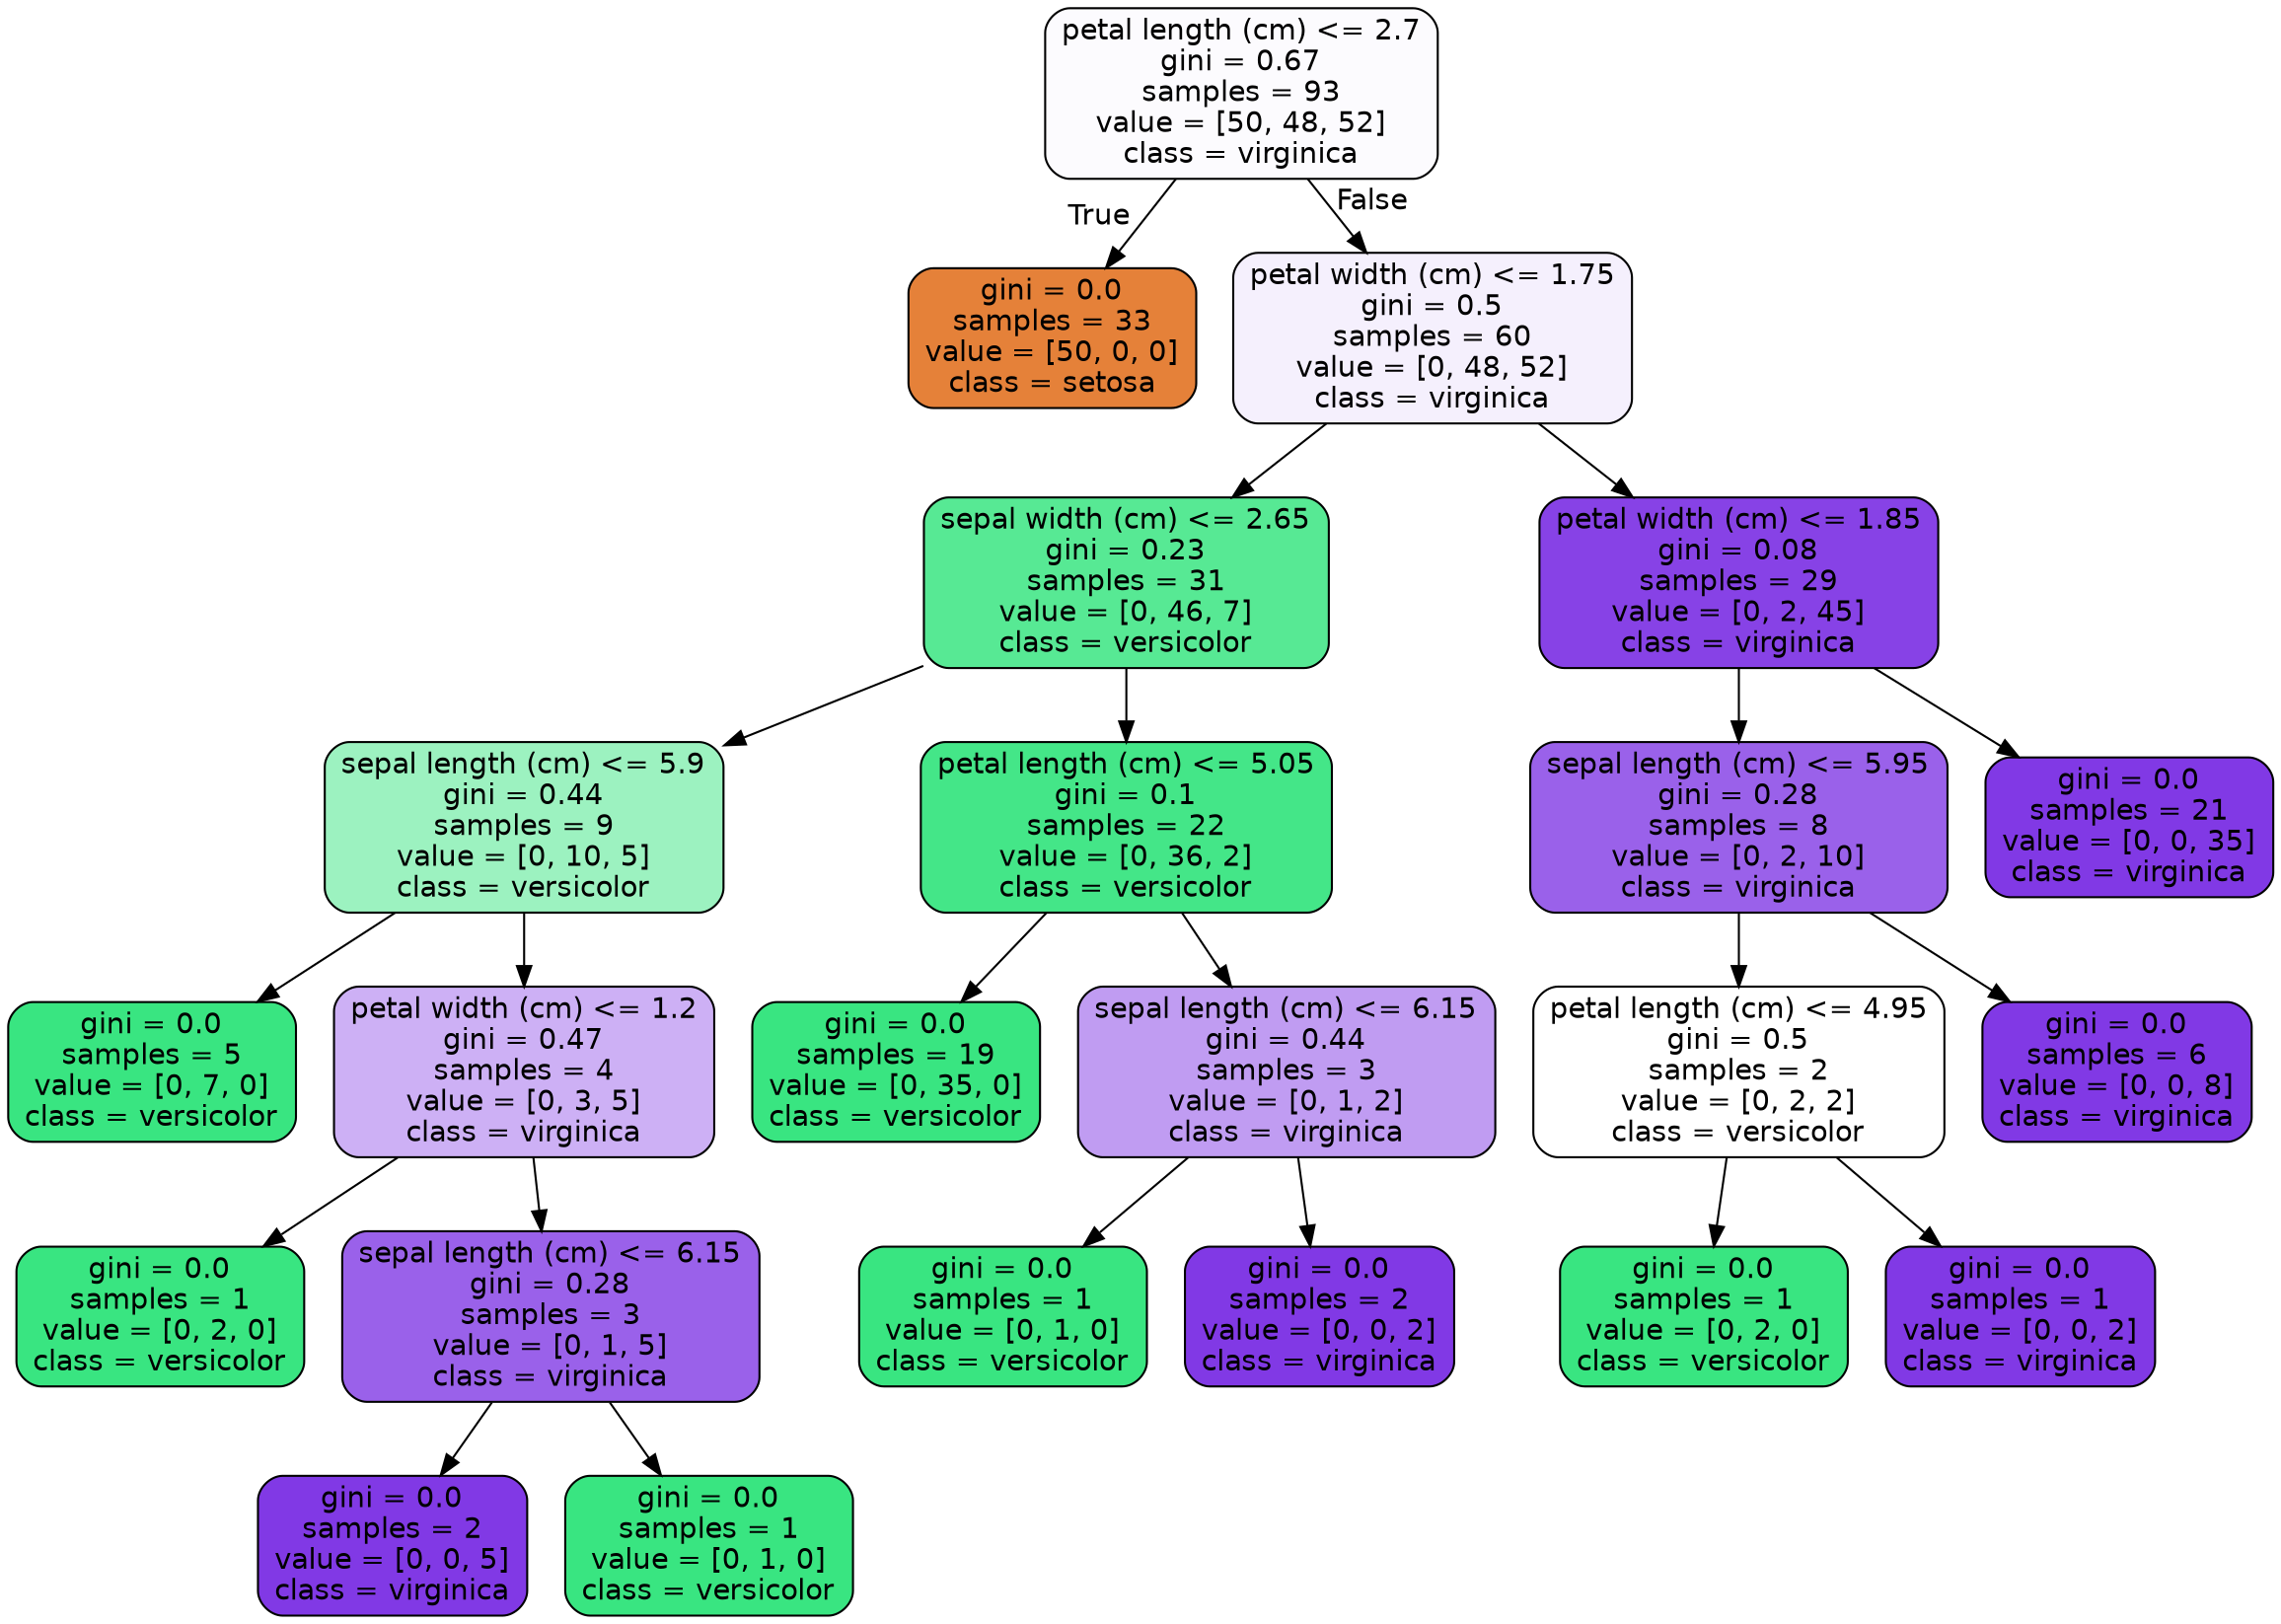 digraph Tree {
node [shape=box, style="filled, rounded", color="black", fontname="helvetica"] ;
edge [fontname="helvetica"] ;
0 [label="petal length (cm) <= 2.7\ngini = 0.67\nsamples = 93\nvalue = [50, 48, 52]\nclass = virginica", fillcolor="#fcfbfe"] ;
1 [label="gini = 0.0\nsamples = 33\nvalue = [50, 0, 0]\nclass = setosa", fillcolor="#e58139"] ;
0 -> 1 [labeldistance=2.5, labelangle=45, headlabel="True"] ;
2 [label="petal width (cm) <= 1.75\ngini = 0.5\nsamples = 60\nvalue = [0, 48, 52]\nclass = virginica", fillcolor="#f5f0fd"] ;
0 -> 2 [labeldistance=2.5, labelangle=-45, headlabel="False"] ;
3 [label="sepal width (cm) <= 2.65\ngini = 0.23\nsamples = 31\nvalue = [0, 46, 7]\nclass = versicolor", fillcolor="#57e994"] ;
2 -> 3 ;
4 [label="sepal length (cm) <= 5.9\ngini = 0.44\nsamples = 9\nvalue = [0, 10, 5]\nclass = versicolor", fillcolor="#9cf2c0"] ;
3 -> 4 ;
5 [label="gini = 0.0\nsamples = 5\nvalue = [0, 7, 0]\nclass = versicolor", fillcolor="#39e581"] ;
4 -> 5 ;
6 [label="petal width (cm) <= 1.2\ngini = 0.47\nsamples = 4\nvalue = [0, 3, 5]\nclass = virginica", fillcolor="#cdb0f5"] ;
4 -> 6 ;
7 [label="gini = 0.0\nsamples = 1\nvalue = [0, 2, 0]\nclass = versicolor", fillcolor="#39e581"] ;
6 -> 7 ;
8 [label="sepal length (cm) <= 6.15\ngini = 0.28\nsamples = 3\nvalue = [0, 1, 5]\nclass = virginica", fillcolor="#9a61ea"] ;
6 -> 8 ;
9 [label="gini = 0.0\nsamples = 2\nvalue = [0, 0, 5]\nclass = virginica", fillcolor="#8139e5"] ;
8 -> 9 ;
10 [label="gini = 0.0\nsamples = 1\nvalue = [0, 1, 0]\nclass = versicolor", fillcolor="#39e581"] ;
8 -> 10 ;
11 [label="petal length (cm) <= 5.05\ngini = 0.1\nsamples = 22\nvalue = [0, 36, 2]\nclass = versicolor", fillcolor="#44e688"] ;
3 -> 11 ;
12 [label="gini = 0.0\nsamples = 19\nvalue = [0, 35, 0]\nclass = versicolor", fillcolor="#39e581"] ;
11 -> 12 ;
13 [label="sepal length (cm) <= 6.15\ngini = 0.44\nsamples = 3\nvalue = [0, 1, 2]\nclass = virginica", fillcolor="#c09cf2"] ;
11 -> 13 ;
14 [label="gini = 0.0\nsamples = 1\nvalue = [0, 1, 0]\nclass = versicolor", fillcolor="#39e581"] ;
13 -> 14 ;
15 [label="gini = 0.0\nsamples = 2\nvalue = [0, 0, 2]\nclass = virginica", fillcolor="#8139e5"] ;
13 -> 15 ;
16 [label="petal width (cm) <= 1.85\ngini = 0.08\nsamples = 29\nvalue = [0, 2, 45]\nclass = virginica", fillcolor="#8742e6"] ;
2 -> 16 ;
17 [label="sepal length (cm) <= 5.95\ngini = 0.28\nsamples = 8\nvalue = [0, 2, 10]\nclass = virginica", fillcolor="#9a61ea"] ;
16 -> 17 ;
18 [label="petal length (cm) <= 4.95\ngini = 0.5\nsamples = 2\nvalue = [0, 2, 2]\nclass = versicolor", fillcolor="#ffffff"] ;
17 -> 18 ;
19 [label="gini = 0.0\nsamples = 1\nvalue = [0, 2, 0]\nclass = versicolor", fillcolor="#39e581"] ;
18 -> 19 ;
20 [label="gini = 0.0\nsamples = 1\nvalue = [0, 0, 2]\nclass = virginica", fillcolor="#8139e5"] ;
18 -> 20 ;
21 [label="gini = 0.0\nsamples = 6\nvalue = [0, 0, 8]\nclass = virginica", fillcolor="#8139e5"] ;
17 -> 21 ;
22 [label="gini = 0.0\nsamples = 21\nvalue = [0, 0, 35]\nclass = virginica", fillcolor="#8139e5"] ;
16 -> 22 ;
}